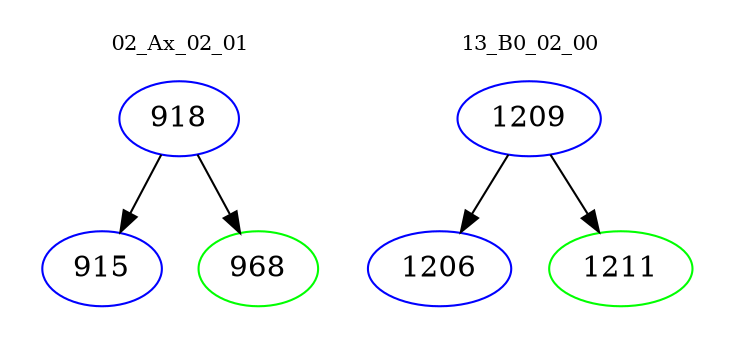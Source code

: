 digraph{
subgraph cluster_0 {
color = white
label = "02_Ax_02_01";
fontsize=10;
T0_918 [label="918", color="blue"]
T0_918 -> T0_915 [color="black"]
T0_915 [label="915", color="blue"]
T0_918 -> T0_968 [color="black"]
T0_968 [label="968", color="green"]
}
subgraph cluster_1 {
color = white
label = "13_B0_02_00";
fontsize=10;
T1_1209 [label="1209", color="blue"]
T1_1209 -> T1_1206 [color="black"]
T1_1206 [label="1206", color="blue"]
T1_1209 -> T1_1211 [color="black"]
T1_1211 [label="1211", color="green"]
}
}
